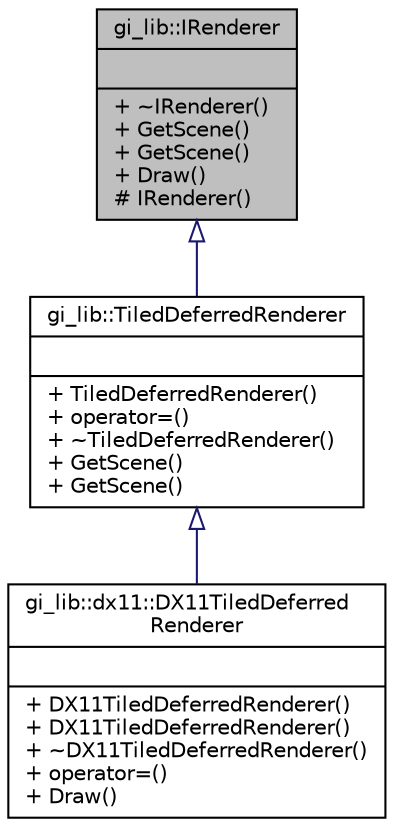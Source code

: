 digraph "gi_lib::IRenderer"
{
  edge [fontname="Helvetica",fontsize="10",labelfontname="Helvetica",labelfontsize="10"];
  node [fontname="Helvetica",fontsize="10",shape=record];
  Node1 [label="{gi_lib::IRenderer\n||+ ~IRenderer()\l+ GetScene()\l+ GetScene()\l+ Draw()\l# IRenderer()\l}",height=0.2,width=0.4,color="black", fillcolor="grey75", style="filled", fontcolor="black"];
  Node1 -> Node2 [dir="back",color="midnightblue",fontsize="10",style="solid",arrowtail="onormal",fontname="Helvetica"];
  Node2 [label="{gi_lib::TiledDeferredRenderer\n||+ TiledDeferredRenderer()\l+ operator=()\l+ ~TiledDeferredRenderer()\l+ GetScene()\l+ GetScene()\l}",height=0.2,width=0.4,color="black", fillcolor="white", style="filled",URL="$classgi__lib_1_1_tiled_deferred_renderer.html",tooltip="Deferred renderer with tiled lighting computation. "];
  Node2 -> Node3 [dir="back",color="midnightblue",fontsize="10",style="solid",arrowtail="onormal",fontname="Helvetica"];
  Node3 [label="{gi_lib::dx11::DX11TiledDeferred\lRenderer\n||+ DX11TiledDeferredRenderer()\l+ DX11TiledDeferredRenderer()\l+ ~DX11TiledDeferredRenderer()\l+ operator=()\l+ Draw()\l}",height=0.2,width=0.4,color="black", fillcolor="white", style="filled",URL="$classgi__lib_1_1dx11_1_1_d_x11_tiled_deferred_renderer.html",tooltip="Deferred renderer with tiled lighting computation for DirectX11. "];
}
